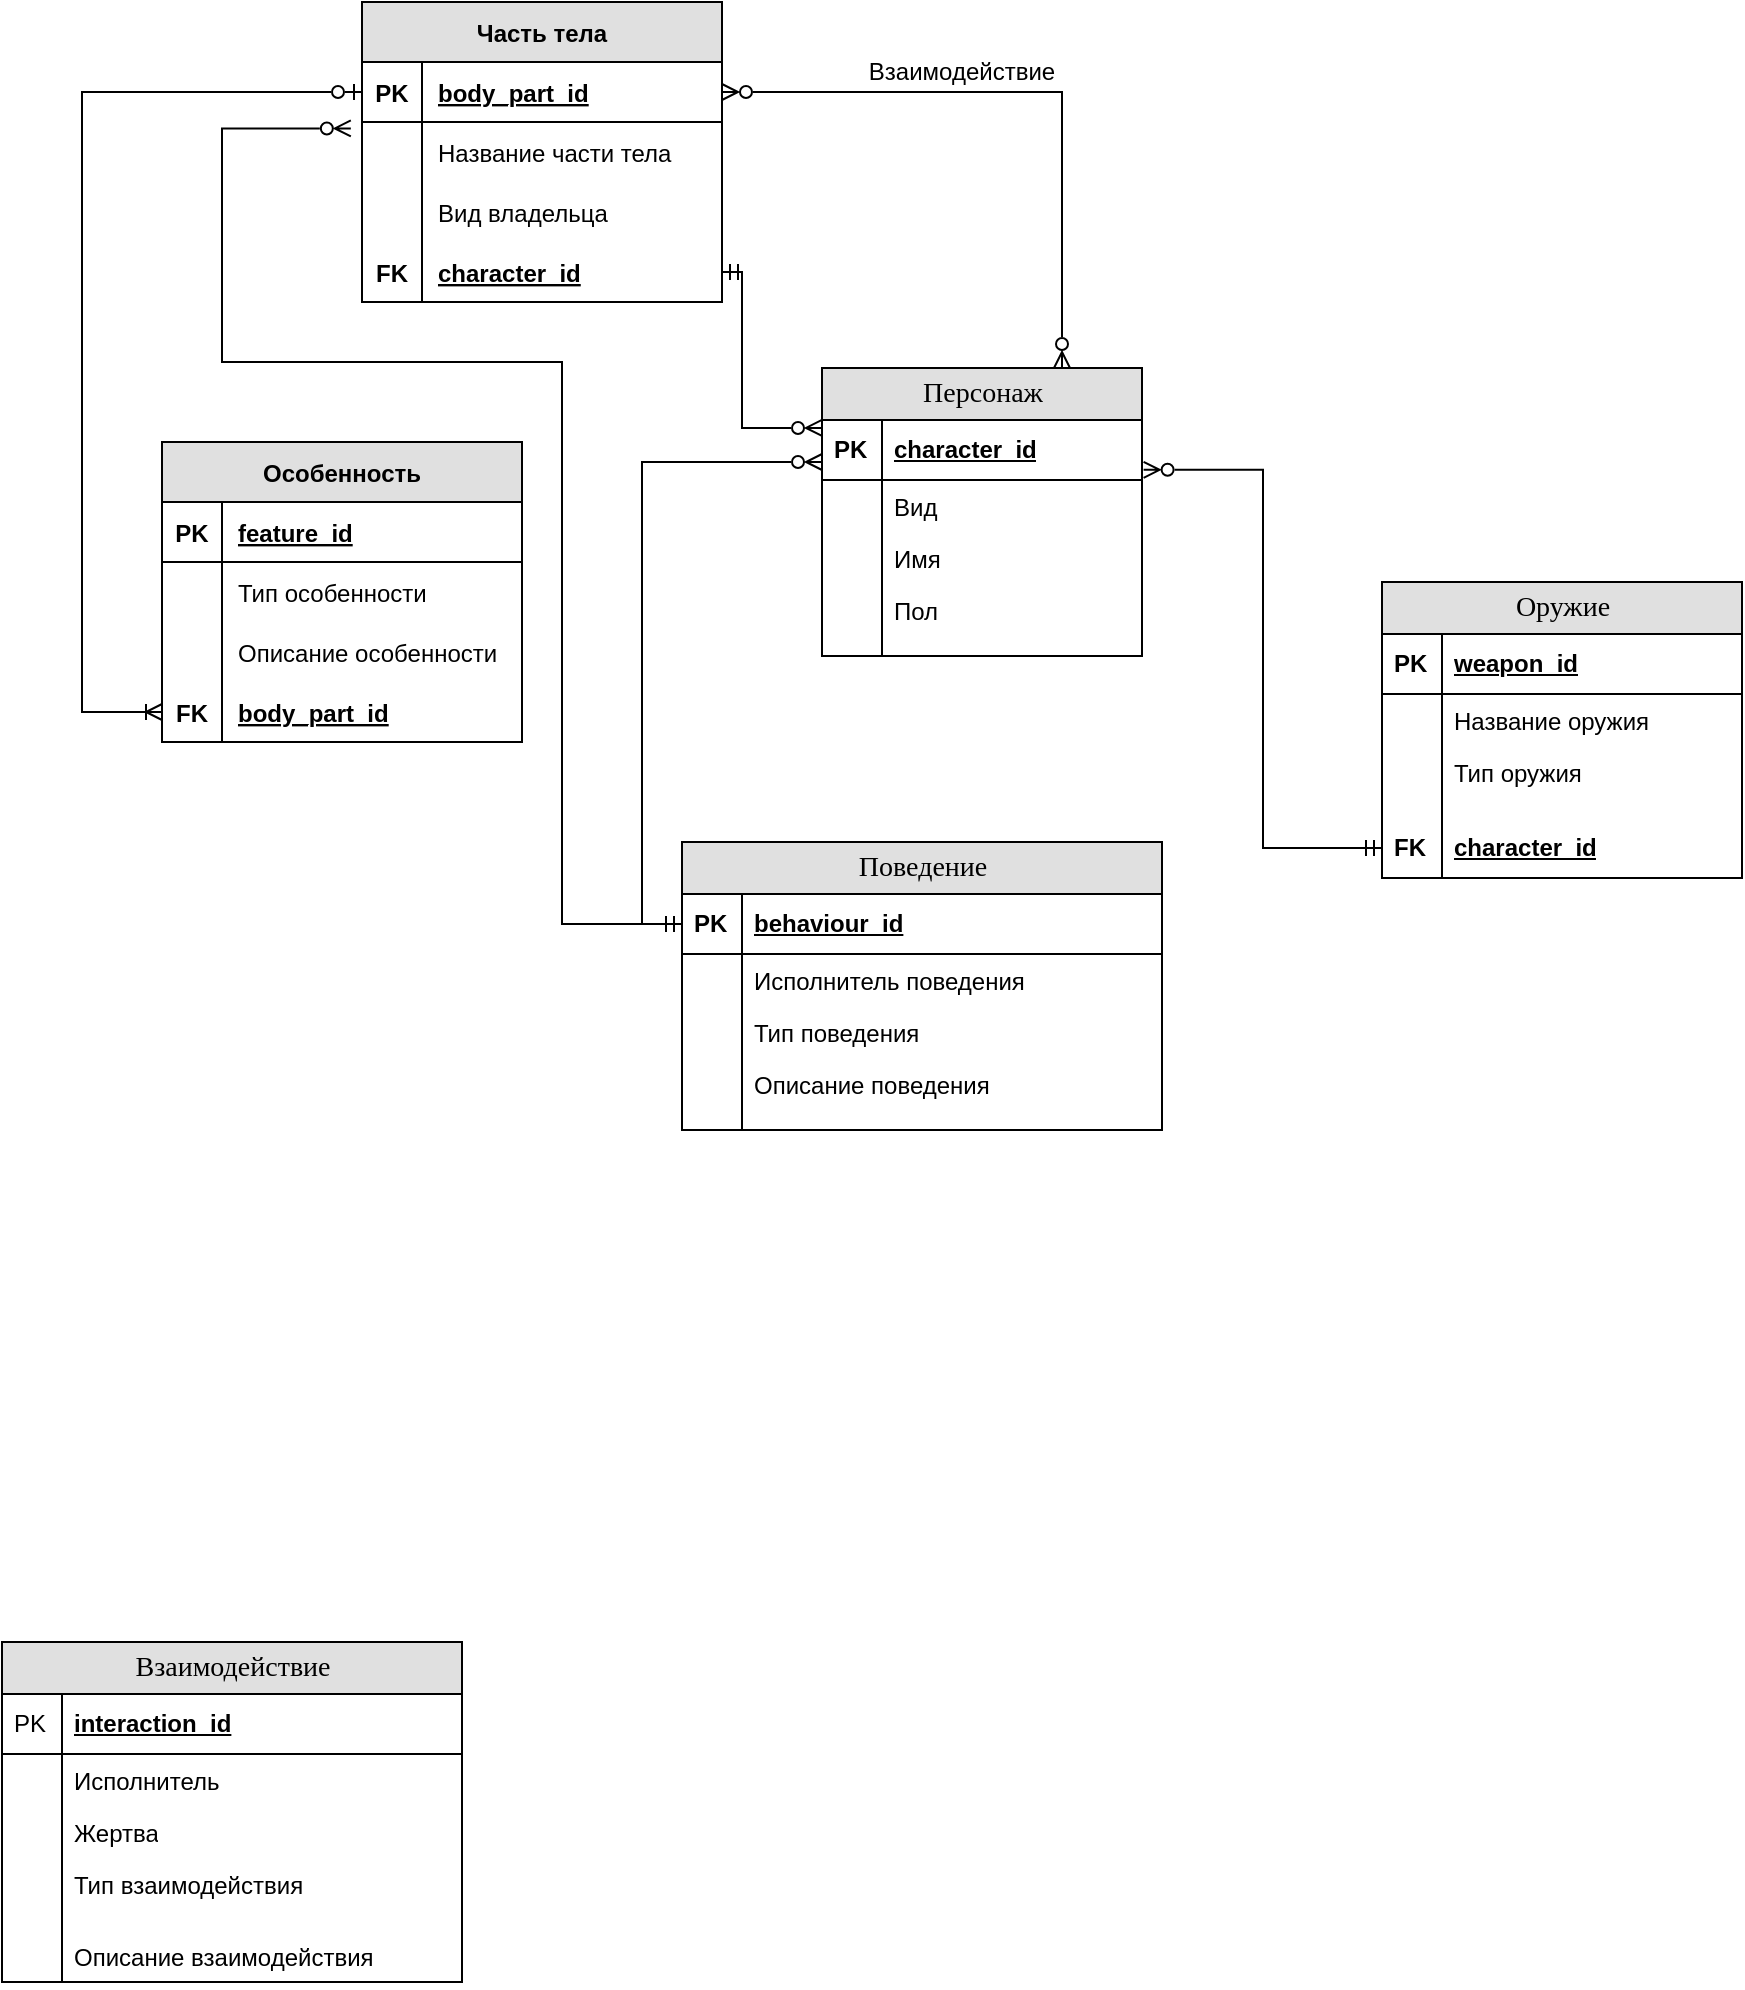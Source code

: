 <mxfile version="20.8.23" type="device"><diagram name="Page-1" id="e56a1550-8fbb-45ad-956c-1786394a9013"><mxGraphModel dx="1131" dy="617" grid="1" gridSize="10" guides="1" tooltips="1" connect="1" arrows="1" fold="1" page="1" pageScale="1" pageWidth="1100" pageHeight="850" background="none" math="0" shadow="0"><root><mxCell id="0"/><mxCell id="1" parent="0"/><mxCell id="2e49270ec7c68f3f-8" value="Персонаж" style="swimlane;html=1;fontStyle=0;childLayout=stackLayout;horizontal=1;startSize=26;fillColor=#e0e0e0;horizontalStack=0;resizeParent=1;resizeLast=0;collapsible=1;marginBottom=0;swimlaneFillColor=#ffffff;align=center;rounded=0;shadow=0;comic=0;labelBackgroundColor=none;strokeWidth=1;fontFamily=Verdana;fontSize=14;swimlaneLine=1;" parent="1" vertex="1"><mxGeometry x="420" y="293" width="160" height="144" as="geometry"/></mxCell><mxCell id="2e49270ec7c68f3f-9" value="character_id" style="shape=partialRectangle;top=0;left=0;right=0;bottom=1;html=1;align=left;verticalAlign=middle;fillColor=none;spacingLeft=34;spacingRight=4;whiteSpace=wrap;overflow=hidden;rotatable=0;points=[[0,0.5],[1,0.5]];portConstraint=eastwest;dropTarget=0;fontStyle=5;" parent="2e49270ec7c68f3f-8" vertex="1"><mxGeometry y="26" width="160" height="30" as="geometry"/></mxCell><mxCell id="2e49270ec7c68f3f-10" value="&lt;b&gt;PK&lt;/b&gt;" style="shape=partialRectangle;top=0;left=0;bottom=0;html=1;fillColor=none;align=left;verticalAlign=middle;spacingLeft=4;spacingRight=4;whiteSpace=wrap;overflow=hidden;rotatable=0;points=[];portConstraint=eastwest;part=1;" parent="2e49270ec7c68f3f-9" vertex="1" connectable="0"><mxGeometry width="30" height="30" as="geometry"/></mxCell><mxCell id="2e49270ec7c68f3f-11" value="Вид" style="shape=partialRectangle;top=0;left=0;right=0;bottom=0;html=1;align=left;verticalAlign=top;fillColor=none;spacingLeft=34;spacingRight=4;whiteSpace=wrap;overflow=hidden;rotatable=0;points=[[0,0.5],[1,0.5]];portConstraint=eastwest;dropTarget=0;" parent="2e49270ec7c68f3f-8" vertex="1"><mxGeometry y="56" width="160" height="26" as="geometry"/></mxCell><mxCell id="2e49270ec7c68f3f-12" value="" style="shape=partialRectangle;top=0;left=0;bottom=0;html=1;fillColor=none;align=left;verticalAlign=top;spacingLeft=4;spacingRight=4;whiteSpace=wrap;overflow=hidden;rotatable=0;points=[];portConstraint=eastwest;part=1;" parent="2e49270ec7c68f3f-11" vertex="1" connectable="0"><mxGeometry width="30" height="26" as="geometry"/></mxCell><mxCell id="2e49270ec7c68f3f-13" value="Имя" style="shape=partialRectangle;top=0;left=0;right=0;bottom=0;html=1;align=left;verticalAlign=top;fillColor=none;spacingLeft=34;spacingRight=4;whiteSpace=wrap;overflow=hidden;rotatable=0;points=[[0,0.5],[1,0.5]];portConstraint=eastwest;dropTarget=0;" parent="2e49270ec7c68f3f-8" vertex="1"><mxGeometry y="82" width="160" height="26" as="geometry"/></mxCell><mxCell id="2e49270ec7c68f3f-14" value="" style="shape=partialRectangle;top=0;left=0;bottom=0;html=1;fillColor=none;align=left;verticalAlign=top;spacingLeft=4;spacingRight=4;whiteSpace=wrap;overflow=hidden;rotatable=0;points=[];portConstraint=eastwest;part=1;" parent="2e49270ec7c68f3f-13" vertex="1" connectable="0"><mxGeometry width="30" height="26" as="geometry"/></mxCell><mxCell id="2e49270ec7c68f3f-15" value="Пол" style="shape=partialRectangle;top=0;left=0;right=0;bottom=0;html=1;align=left;verticalAlign=top;fillColor=none;spacingLeft=34;spacingRight=4;whiteSpace=wrap;overflow=hidden;rotatable=0;points=[[0,0.5],[1,0.5]];portConstraint=eastwest;dropTarget=0;" parent="2e49270ec7c68f3f-8" vertex="1"><mxGeometry y="108" width="160" height="26" as="geometry"/></mxCell><mxCell id="2e49270ec7c68f3f-16" value="" style="shape=partialRectangle;top=0;left=0;bottom=0;html=1;fillColor=none;align=left;verticalAlign=top;spacingLeft=4;spacingRight=4;whiteSpace=wrap;overflow=hidden;rotatable=0;points=[];portConstraint=eastwest;part=1;" parent="2e49270ec7c68f3f-15" vertex="1" connectable="0"><mxGeometry width="30" height="26" as="geometry"/></mxCell><mxCell id="2e49270ec7c68f3f-17" value="" style="shape=partialRectangle;top=0;left=0;right=0;bottom=0;html=1;align=left;verticalAlign=top;fillColor=none;spacingLeft=34;spacingRight=4;whiteSpace=wrap;overflow=hidden;rotatable=0;points=[[0,0.5],[1,0.5]];portConstraint=eastwest;dropTarget=0;" parent="2e49270ec7c68f3f-8" vertex="1"><mxGeometry y="134" width="160" height="10" as="geometry"/></mxCell><mxCell id="2e49270ec7c68f3f-18" value="" style="shape=partialRectangle;top=0;left=0;bottom=0;html=1;fillColor=none;align=left;verticalAlign=top;spacingLeft=4;spacingRight=4;whiteSpace=wrap;overflow=hidden;rotatable=0;points=[];portConstraint=eastwest;part=1;" parent="2e49270ec7c68f3f-17" vertex="1" connectable="0"><mxGeometry width="30" height="10" as="geometry"/></mxCell><mxCell id="fc61749HT4VsShtPEvPj-30" value="Поведение" style="swimlane;html=1;fontStyle=0;childLayout=stackLayout;horizontal=1;startSize=26;fillColor=#E0E0E0;horizontalStack=0;resizeParent=1;resizeLast=0;collapsible=1;marginBottom=0;swimlaneFillColor=#ffffff;align=center;rounded=0;shadow=0;comic=0;labelBackgroundColor=none;strokeWidth=1;fontFamily=Verdana;fontSize=14;swimlaneLine=1;" parent="1" vertex="1"><mxGeometry x="350" y="530" width="240" height="144" as="geometry"/></mxCell><mxCell id="fc61749HT4VsShtPEvPj-31" value="behaviour_id" style="shape=partialRectangle;top=0;left=0;right=0;bottom=1;html=1;align=left;verticalAlign=middle;fillColor=none;spacingLeft=34;spacingRight=4;whiteSpace=wrap;overflow=hidden;rotatable=0;points=[[0,0.5],[1,0.5]];portConstraint=eastwest;dropTarget=0;fontStyle=5;" parent="fc61749HT4VsShtPEvPj-30" vertex="1"><mxGeometry y="26" width="240" height="30" as="geometry"/></mxCell><mxCell id="fc61749HT4VsShtPEvPj-32" value="PK" style="shape=partialRectangle;top=0;left=0;bottom=0;html=1;fillColor=none;align=left;verticalAlign=middle;spacingLeft=4;spacingRight=4;whiteSpace=wrap;overflow=hidden;rotatable=0;points=[];portConstraint=eastwest;part=1;fontStyle=1" parent="fc61749HT4VsShtPEvPj-31" vertex="1" connectable="0"><mxGeometry width="30" height="30" as="geometry"/></mxCell><mxCell id="fc61749HT4VsShtPEvPj-33" value="Исполнитель поведения" style="shape=partialRectangle;top=0;left=0;right=0;bottom=0;html=1;align=left;verticalAlign=top;fillColor=none;spacingLeft=34;spacingRight=4;whiteSpace=wrap;overflow=hidden;rotatable=0;points=[[0,0.5],[1,0.5]];portConstraint=eastwest;dropTarget=0;" parent="fc61749HT4VsShtPEvPj-30" vertex="1"><mxGeometry y="56" width="240" height="26" as="geometry"/></mxCell><mxCell id="fc61749HT4VsShtPEvPj-34" value="" style="shape=partialRectangle;top=0;left=0;bottom=0;html=1;fillColor=none;align=left;verticalAlign=top;spacingLeft=4;spacingRight=4;whiteSpace=wrap;overflow=hidden;rotatable=0;points=[];portConstraint=eastwest;part=1;" parent="fc61749HT4VsShtPEvPj-33" vertex="1" connectable="0"><mxGeometry width="30" height="26" as="geometry"/></mxCell><mxCell id="fc61749HT4VsShtPEvPj-35" value="Тип поведения" style="shape=partialRectangle;top=0;left=0;right=0;bottom=0;html=1;align=left;verticalAlign=top;fillColor=none;spacingLeft=34;spacingRight=4;whiteSpace=wrap;overflow=hidden;rotatable=0;points=[[0,0.5],[1,0.5]];portConstraint=eastwest;dropTarget=0;" parent="fc61749HT4VsShtPEvPj-30" vertex="1"><mxGeometry y="82" width="240" height="26" as="geometry"/></mxCell><mxCell id="fc61749HT4VsShtPEvPj-36" value="" style="shape=partialRectangle;top=0;left=0;bottom=0;html=1;fillColor=none;align=left;verticalAlign=top;spacingLeft=4;spacingRight=4;whiteSpace=wrap;overflow=hidden;rotatable=0;points=[];portConstraint=eastwest;part=1;" parent="fc61749HT4VsShtPEvPj-35" vertex="1" connectable="0"><mxGeometry width="30" height="26" as="geometry"/></mxCell><mxCell id="fc61749HT4VsShtPEvPj-37" value="Описание поведения" style="shape=partialRectangle;top=0;left=0;right=0;bottom=0;html=1;align=left;verticalAlign=top;fillColor=none;spacingLeft=34;spacingRight=4;whiteSpace=wrap;overflow=hidden;rotatable=0;points=[[0,0.5],[1,0.5]];portConstraint=eastwest;dropTarget=0;" parent="fc61749HT4VsShtPEvPj-30" vertex="1"><mxGeometry y="108" width="240" height="26" as="geometry"/></mxCell><mxCell id="fc61749HT4VsShtPEvPj-38" value="" style="shape=partialRectangle;top=0;left=0;bottom=0;html=1;fillColor=none;align=left;verticalAlign=top;spacingLeft=4;spacingRight=4;whiteSpace=wrap;overflow=hidden;rotatable=0;points=[];portConstraint=eastwest;part=1;" parent="fc61749HT4VsShtPEvPj-37" vertex="1" connectable="0"><mxGeometry width="30" height="26" as="geometry"/></mxCell><mxCell id="fc61749HT4VsShtPEvPj-39" value="" style="shape=partialRectangle;top=0;left=0;right=0;bottom=0;html=1;align=left;verticalAlign=top;fillColor=none;spacingLeft=34;spacingRight=4;whiteSpace=wrap;overflow=hidden;rotatable=0;points=[[0,0.5],[1,0.5]];portConstraint=eastwest;dropTarget=0;" parent="fc61749HT4VsShtPEvPj-30" vertex="1"><mxGeometry y="134" width="240" height="10" as="geometry"/></mxCell><mxCell id="fc61749HT4VsShtPEvPj-40" value="" style="shape=partialRectangle;top=0;left=0;bottom=0;html=1;fillColor=none;align=left;verticalAlign=top;spacingLeft=4;spacingRight=4;whiteSpace=wrap;overflow=hidden;rotatable=0;points=[];portConstraint=eastwest;part=1;" parent="fc61749HT4VsShtPEvPj-39" vertex="1" connectable="0"><mxGeometry width="30" height="10" as="geometry"/></mxCell><mxCell id="fc61749HT4VsShtPEvPj-63" value="" style="edgeStyle=orthogonalEdgeStyle;fontSize=12;html=1;endArrow=ERmandOne;endFill=0;rounded=0;startArrow=ERzeroToMany;startFill=0;entryX=0;entryY=0.5;entryDx=0;entryDy=0;exitX=0;exitY=0.7;exitDx=0;exitDy=0;exitPerimeter=0;" parent="1" source="2e49270ec7c68f3f-9" target="fc61749HT4VsShtPEvPj-31" edge="1"><mxGeometry width="100" height="100" relative="1" as="geometry"><mxPoint x="510" y="140" as="sourcePoint"/><mxPoint x="700" y="259" as="targetPoint"/><Array as="points"><mxPoint x="330" y="340"/><mxPoint x="330" y="571"/></Array></mxGeometry></mxCell><mxCell id="fc61749HT4VsShtPEvPj-66" value="" style="fontSize=12;html=1;endArrow=ERmandOne;startArrow=ERzeroToMany;rounded=0;startFill=0;endFill=0;entryX=0;entryY=0.5;entryDx=0;entryDy=0;exitX=1.005;exitY=0.83;exitDx=0;exitDy=0;edgeStyle=elbowEdgeStyle;exitPerimeter=0;" parent="1" source="2e49270ec7c68f3f-9" target="fc61749HT4VsShtPEvPj-109" edge="1"><mxGeometry width="100" height="100" relative="1" as="geometry"><mxPoint x="310" y="280" as="sourcePoint"/><mxPoint x="170" y="420" as="targetPoint"/></mxGeometry></mxCell><mxCell id="fc61749HT4VsShtPEvPj-67" value="Взаимодействие" style="swimlane;html=1;fontStyle=0;childLayout=stackLayout;horizontal=1;startSize=26;fillColor=#e0e0e0;horizontalStack=0;resizeParent=1;resizeLast=0;collapsible=1;marginBottom=0;swimlaneFillColor=#ffffff;align=center;rounded=0;shadow=0;comic=0;labelBackgroundColor=none;strokeWidth=1;fontFamily=Verdana;fontSize=14" parent="1" vertex="1"><mxGeometry x="10" y="930" width="230" height="170" as="geometry"/></mxCell><mxCell id="fc61749HT4VsShtPEvPj-68" value="interaction_id" style="shape=partialRectangle;top=0;left=0;right=0;bottom=1;html=1;align=left;verticalAlign=middle;fillColor=none;spacingLeft=34;spacingRight=4;whiteSpace=wrap;overflow=hidden;rotatable=0;points=[[0,0.5],[1,0.5]];portConstraint=eastwest;dropTarget=0;fontStyle=5;" parent="fc61749HT4VsShtPEvPj-67" vertex="1"><mxGeometry y="26" width="230" height="30" as="geometry"/></mxCell><mxCell id="fc61749HT4VsShtPEvPj-69" value="PK" style="shape=partialRectangle;top=0;left=0;bottom=0;html=1;fillColor=none;align=left;verticalAlign=middle;spacingLeft=4;spacingRight=4;whiteSpace=wrap;overflow=hidden;rotatable=0;points=[];portConstraint=eastwest;part=1;" parent="fc61749HT4VsShtPEvPj-68" vertex="1" connectable="0"><mxGeometry width="30" height="30" as="geometry"/></mxCell><mxCell id="fc61749HT4VsShtPEvPj-70" value="Исполнитель" style="shape=partialRectangle;top=0;left=0;right=0;bottom=0;html=1;align=left;verticalAlign=top;fillColor=none;spacingLeft=34;spacingRight=4;whiteSpace=wrap;overflow=hidden;rotatable=0;points=[[0,0.5],[1,0.5]];portConstraint=eastwest;dropTarget=0;" parent="fc61749HT4VsShtPEvPj-67" vertex="1"><mxGeometry y="56" width="230" height="26" as="geometry"/></mxCell><mxCell id="fc61749HT4VsShtPEvPj-71" value="" style="shape=partialRectangle;top=0;left=0;bottom=0;html=1;fillColor=none;align=left;verticalAlign=top;spacingLeft=4;spacingRight=4;whiteSpace=wrap;overflow=hidden;rotatable=0;points=[];portConstraint=eastwest;part=1;" parent="fc61749HT4VsShtPEvPj-70" vertex="1" connectable="0"><mxGeometry width="30" height="26" as="geometry"/></mxCell><mxCell id="fc61749HT4VsShtPEvPj-72" value="Жертва" style="shape=partialRectangle;top=0;left=0;right=0;bottom=0;html=1;align=left;verticalAlign=top;fillColor=none;spacingLeft=34;spacingRight=4;whiteSpace=wrap;overflow=hidden;rotatable=0;points=[[0,0.5],[1,0.5]];portConstraint=eastwest;dropTarget=0;" parent="fc61749HT4VsShtPEvPj-67" vertex="1"><mxGeometry y="82" width="230" height="26" as="geometry"/></mxCell><mxCell id="fc61749HT4VsShtPEvPj-73" value="" style="shape=partialRectangle;top=0;left=0;bottom=0;html=1;fillColor=none;align=left;verticalAlign=top;spacingLeft=4;spacingRight=4;whiteSpace=wrap;overflow=hidden;rotatable=0;points=[];portConstraint=eastwest;part=1;" parent="fc61749HT4VsShtPEvPj-72" vertex="1" connectable="0"><mxGeometry width="30" height="26" as="geometry"/></mxCell><mxCell id="fc61749HT4VsShtPEvPj-74" value="Тип взаимодействия" style="shape=partialRectangle;top=0;left=0;right=0;bottom=0;html=1;align=left;verticalAlign=top;fillColor=none;spacingLeft=34;spacingRight=4;whiteSpace=wrap;overflow=hidden;rotatable=0;points=[[0,0.5],[1,0.5]];portConstraint=eastwest;dropTarget=0;" parent="fc61749HT4VsShtPEvPj-67" vertex="1"><mxGeometry y="108" width="230" height="26" as="geometry"/></mxCell><mxCell id="fc61749HT4VsShtPEvPj-75" value="" style="shape=partialRectangle;top=0;left=0;bottom=0;html=1;fillColor=none;align=left;verticalAlign=top;spacingLeft=4;spacingRight=4;whiteSpace=wrap;overflow=hidden;rotatable=0;points=[];portConstraint=eastwest;part=1;" parent="fc61749HT4VsShtPEvPj-74" vertex="1" connectable="0"><mxGeometry width="30" height="26" as="geometry"/></mxCell><mxCell id="fc61749HT4VsShtPEvPj-76" value="" style="shape=partialRectangle;top=0;left=0;right=0;bottom=0;html=1;align=left;verticalAlign=top;fillColor=none;spacingLeft=34;spacingRight=4;whiteSpace=wrap;overflow=hidden;rotatable=0;points=[[0,0.5],[1,0.5]];portConstraint=eastwest;dropTarget=0;" parent="fc61749HT4VsShtPEvPj-67" vertex="1"><mxGeometry y="134" width="230" height="10" as="geometry"/></mxCell><mxCell id="fc61749HT4VsShtPEvPj-77" value="" style="shape=partialRectangle;top=0;left=0;bottom=0;html=1;fillColor=none;align=left;verticalAlign=top;spacingLeft=4;spacingRight=4;whiteSpace=wrap;overflow=hidden;rotatable=0;points=[];portConstraint=eastwest;part=1;" parent="fc61749HT4VsShtPEvPj-76" vertex="1" connectable="0"><mxGeometry width="30" height="10" as="geometry"/></mxCell><mxCell id="fc61749HT4VsShtPEvPj-78" value="Описание взаимодействия" style="shape=partialRectangle;top=0;left=0;right=0;bottom=0;html=1;align=left;verticalAlign=top;fillColor=none;spacingLeft=34;spacingRight=4;whiteSpace=wrap;overflow=hidden;rotatable=0;points=[[0,0.5],[1,0.5]];portConstraint=eastwest;dropTarget=0;" parent="fc61749HT4VsShtPEvPj-67" vertex="1"><mxGeometry y="144" width="230" height="26" as="geometry"/></mxCell><mxCell id="fc61749HT4VsShtPEvPj-79" value="" style="shape=partialRectangle;top=0;left=0;bottom=0;html=1;fillColor=none;align=left;verticalAlign=top;spacingLeft=4;spacingRight=4;whiteSpace=wrap;overflow=hidden;rotatable=0;points=[];portConstraint=eastwest;part=1;" parent="fc61749HT4VsShtPEvPj-78" vertex="1" connectable="0"><mxGeometry width="30" height="26" as="geometry"/></mxCell><mxCell id="fc61749HT4VsShtPEvPj-98" value="Оружие" style="swimlane;html=1;fontStyle=0;childLayout=stackLayout;horizontal=1;startSize=26;fillColor=#e0e0e0;horizontalStack=0;resizeParent=1;resizeLast=0;collapsible=1;marginBottom=0;swimlaneFillColor=#ffffff;align=center;rounded=0;shadow=0;comic=0;labelBackgroundColor=none;strokeWidth=1;fontFamily=Verdana;fontSize=14;swimlaneLine=1;" parent="1" vertex="1"><mxGeometry x="700" y="400" width="180" height="148" as="geometry"/></mxCell><mxCell id="fc61749HT4VsShtPEvPj-99" value="weapon_id" style="shape=partialRectangle;top=0;left=0;right=0;bottom=1;html=1;align=left;verticalAlign=middle;fillColor=none;spacingLeft=34;spacingRight=4;whiteSpace=wrap;overflow=hidden;rotatable=0;points=[[0,0.5],[1,0.5]];portConstraint=eastwest;dropTarget=0;fontStyle=5;" parent="fc61749HT4VsShtPEvPj-98" vertex="1"><mxGeometry y="26" width="180" height="30" as="geometry"/></mxCell><mxCell id="fc61749HT4VsShtPEvPj-100" value="PK" style="shape=partialRectangle;top=0;left=0;bottom=0;html=1;fillColor=none;align=left;verticalAlign=middle;spacingLeft=4;spacingRight=4;whiteSpace=wrap;overflow=hidden;rotatable=0;points=[];portConstraint=eastwest;part=1;fontStyle=1" parent="fc61749HT4VsShtPEvPj-99" vertex="1" connectable="0"><mxGeometry width="30" height="30" as="geometry"/></mxCell><mxCell id="fc61749HT4VsShtPEvPj-101" value="Название оружия" style="shape=partialRectangle;top=0;left=0;right=0;bottom=0;html=1;align=left;verticalAlign=top;fillColor=none;spacingLeft=34;spacingRight=4;whiteSpace=wrap;overflow=hidden;rotatable=0;points=[[0,0.5],[1,0.5]];portConstraint=eastwest;dropTarget=0;" parent="fc61749HT4VsShtPEvPj-98" vertex="1"><mxGeometry y="56" width="180" height="26" as="geometry"/></mxCell><mxCell id="fc61749HT4VsShtPEvPj-102" value="" style="shape=partialRectangle;top=0;left=0;bottom=0;html=1;fillColor=none;align=left;verticalAlign=top;spacingLeft=4;spacingRight=4;whiteSpace=wrap;overflow=hidden;rotatable=0;points=[];portConstraint=eastwest;part=1;" parent="fc61749HT4VsShtPEvPj-101" vertex="1" connectable="0"><mxGeometry width="30" height="26" as="geometry"/></mxCell><mxCell id="fc61749HT4VsShtPEvPj-103" value="Тип оружия" style="shape=partialRectangle;top=0;left=0;right=0;bottom=0;html=1;align=left;verticalAlign=top;fillColor=none;spacingLeft=34;spacingRight=4;whiteSpace=wrap;overflow=hidden;rotatable=0;points=[[0,0.5],[1,0.5]];portConstraint=eastwest;dropTarget=0;" parent="fc61749HT4VsShtPEvPj-98" vertex="1"><mxGeometry y="82" width="180" height="26" as="geometry"/></mxCell><mxCell id="fc61749HT4VsShtPEvPj-104" value="" style="shape=partialRectangle;top=0;left=0;bottom=0;html=1;fillColor=none;align=left;verticalAlign=top;spacingLeft=4;spacingRight=4;whiteSpace=wrap;overflow=hidden;rotatable=0;points=[];portConstraint=eastwest;part=1;" parent="fc61749HT4VsShtPEvPj-103" vertex="1" connectable="0"><mxGeometry width="30" height="26" as="geometry"/></mxCell><mxCell id="fc61749HT4VsShtPEvPj-107" value="" style="shape=partialRectangle;top=0;left=0;right=0;bottom=0;html=1;align=left;verticalAlign=top;fillColor=none;spacingLeft=34;spacingRight=4;whiteSpace=wrap;overflow=hidden;rotatable=0;points=[[0,0.5],[1,0.5]];portConstraint=eastwest;dropTarget=0;" parent="fc61749HT4VsShtPEvPj-98" vertex="1"><mxGeometry y="108" width="180" height="10" as="geometry"/></mxCell><mxCell id="fc61749HT4VsShtPEvPj-108" value="" style="shape=partialRectangle;top=0;left=0;bottom=0;html=1;fillColor=none;align=left;verticalAlign=top;spacingLeft=4;spacingRight=4;whiteSpace=wrap;overflow=hidden;rotatable=0;points=[];portConstraint=eastwest;part=1;" parent="fc61749HT4VsShtPEvPj-107" vertex="1" connectable="0"><mxGeometry width="30" height="10" as="geometry"/></mxCell><mxCell id="fc61749HT4VsShtPEvPj-109" value="character_id" style="shape=partialRectangle;top=0;left=0;right=0;bottom=1;html=1;align=left;verticalAlign=middle;fillColor=none;spacingLeft=34;spacingRight=4;whiteSpace=wrap;overflow=hidden;rotatable=0;points=[[0,0.5],[1,0.5]];portConstraint=eastwest;dropTarget=0;fontStyle=5;" parent="fc61749HT4VsShtPEvPj-98" vertex="1"><mxGeometry y="118" width="180" height="30" as="geometry"/></mxCell><mxCell id="fc61749HT4VsShtPEvPj-110" value="FK" style="shape=partialRectangle;top=0;left=0;bottom=0;html=1;fillColor=none;align=left;verticalAlign=middle;spacingLeft=4;spacingRight=4;whiteSpace=wrap;overflow=hidden;rotatable=0;points=[];portConstraint=eastwest;part=1;fontStyle=1" parent="fc61749HT4VsShtPEvPj-109" vertex="1" connectable="0"><mxGeometry width="30" height="30" as="geometry"/></mxCell><mxCell id="fc61749HT4VsShtPEvPj-112" value="Часть тела" style="shape=table;startSize=30;container=1;collapsible=1;childLayout=tableLayout;fixedRows=1;rowLines=0;fontStyle=1;align=center;resizeLast=1;fillColor=#E0E0E0;" parent="1" vertex="1"><mxGeometry x="190" y="110" width="180" height="150" as="geometry"/></mxCell><mxCell id="fc61749HT4VsShtPEvPj-113" value="" style="shape=tableRow;horizontal=0;startSize=0;swimlaneHead=0;swimlaneBody=0;fillColor=none;collapsible=0;dropTarget=0;points=[[0,0.5],[1,0.5]];portConstraint=eastwest;top=0;left=0;right=0;bottom=1;" parent="fc61749HT4VsShtPEvPj-112" vertex="1"><mxGeometry y="30" width="180" height="30" as="geometry"/></mxCell><mxCell id="fc61749HT4VsShtPEvPj-114" value="PK" style="shape=partialRectangle;connectable=0;fillColor=none;top=0;left=0;bottom=0;right=0;fontStyle=1;overflow=hidden;" parent="fc61749HT4VsShtPEvPj-113" vertex="1"><mxGeometry width="30" height="30" as="geometry"><mxRectangle width="30" height="30" as="alternateBounds"/></mxGeometry></mxCell><mxCell id="fc61749HT4VsShtPEvPj-115" value="body_part_id" style="shape=partialRectangle;connectable=0;fillColor=none;top=0;left=0;bottom=0;right=0;align=left;spacingLeft=6;fontStyle=5;overflow=hidden;" parent="fc61749HT4VsShtPEvPj-113" vertex="1"><mxGeometry x="30" width="150" height="30" as="geometry"><mxRectangle width="150" height="30" as="alternateBounds"/></mxGeometry></mxCell><mxCell id="fc61749HT4VsShtPEvPj-116" value="" style="shape=tableRow;horizontal=0;startSize=0;swimlaneHead=0;swimlaneBody=0;fillColor=none;collapsible=0;dropTarget=0;points=[[0,0.5],[1,0.5]];portConstraint=eastwest;top=0;left=0;right=0;bottom=0;" parent="fc61749HT4VsShtPEvPj-112" vertex="1"><mxGeometry y="60" width="180" height="30" as="geometry"/></mxCell><mxCell id="fc61749HT4VsShtPEvPj-117" value="" style="shape=partialRectangle;connectable=0;fillColor=none;top=0;left=0;bottom=0;right=0;editable=1;overflow=hidden;" parent="fc61749HT4VsShtPEvPj-116" vertex="1"><mxGeometry width="30" height="30" as="geometry"><mxRectangle width="30" height="30" as="alternateBounds"/></mxGeometry></mxCell><mxCell id="fc61749HT4VsShtPEvPj-118" value="Название части тела" style="shape=partialRectangle;connectable=0;fillColor=none;top=0;left=0;bottom=0;right=0;align=left;spacingLeft=6;overflow=hidden;" parent="fc61749HT4VsShtPEvPj-116" vertex="1"><mxGeometry x="30" width="150" height="30" as="geometry"><mxRectangle width="150" height="30" as="alternateBounds"/></mxGeometry></mxCell><mxCell id="fc61749HT4VsShtPEvPj-119" value="" style="shape=tableRow;horizontal=0;startSize=0;swimlaneHead=0;swimlaneBody=0;fillColor=none;collapsible=0;dropTarget=0;points=[[0,0.5],[1,0.5]];portConstraint=eastwest;top=0;left=0;right=0;bottom=0;" parent="fc61749HT4VsShtPEvPj-112" vertex="1"><mxGeometry y="90" width="180" height="30" as="geometry"/></mxCell><mxCell id="fc61749HT4VsShtPEvPj-120" value="" style="shape=partialRectangle;connectable=0;fillColor=none;top=0;left=0;bottom=0;right=0;editable=1;overflow=hidden;" parent="fc61749HT4VsShtPEvPj-119" vertex="1"><mxGeometry width="30" height="30" as="geometry"><mxRectangle width="30" height="30" as="alternateBounds"/></mxGeometry></mxCell><mxCell id="fc61749HT4VsShtPEvPj-121" value="Вид владельца" style="shape=partialRectangle;connectable=0;fillColor=none;top=0;left=0;bottom=0;right=0;align=left;spacingLeft=6;overflow=hidden;" parent="fc61749HT4VsShtPEvPj-119" vertex="1"><mxGeometry x="30" width="150" height="30" as="geometry"><mxRectangle width="150" height="30" as="alternateBounds"/></mxGeometry></mxCell><mxCell id="fc61749HT4VsShtPEvPj-122" value="" style="shape=tableRow;horizontal=0;startSize=0;swimlaneHead=0;swimlaneBody=0;fillColor=none;collapsible=0;dropTarget=0;points=[[0,0.5],[1,0.5]];portConstraint=eastwest;top=0;left=0;right=0;bottom=0;" parent="fc61749HT4VsShtPEvPj-112" vertex="1"><mxGeometry y="120" width="180" height="30" as="geometry"/></mxCell><mxCell id="fc61749HT4VsShtPEvPj-123" value="FK" style="shape=partialRectangle;connectable=0;fillColor=none;top=0;left=0;bottom=0;right=0;editable=1;overflow=hidden;fontStyle=1" parent="fc61749HT4VsShtPEvPj-122" vertex="1"><mxGeometry width="30" height="30" as="geometry"><mxRectangle width="30" height="30" as="alternateBounds"/></mxGeometry></mxCell><mxCell id="fc61749HT4VsShtPEvPj-124" value="character_id" style="shape=partialRectangle;connectable=0;fillColor=none;top=0;left=0;bottom=0;right=0;align=left;spacingLeft=6;overflow=hidden;fontStyle=5" parent="fc61749HT4VsShtPEvPj-122" vertex="1"><mxGeometry x="30" width="150" height="30" as="geometry"><mxRectangle width="150" height="30" as="alternateBounds"/></mxGeometry></mxCell><mxCell id="fc61749HT4VsShtPEvPj-126" value="" style="edgeStyle=elbowEdgeStyle;fontSize=12;html=1;endArrow=ERzeroToMany;endFill=0;rounded=0;entryX=0;entryY=0.133;entryDx=0;entryDy=0;entryPerimeter=0;exitX=1;exitY=0.5;exitDx=0;exitDy=0;startArrow=ERmandOne;startFill=0;" parent="1" source="fc61749HT4VsShtPEvPj-122" target="2e49270ec7c68f3f-9" edge="1"><mxGeometry width="100" height="100" relative="1" as="geometry"><mxPoint x="290" y="290" as="sourcePoint"/><mxPoint x="390" y="190" as="targetPoint"/><Array as="points"><mxPoint x="380" y="270"/></Array></mxGeometry></mxCell><mxCell id="fc61749HT4VsShtPEvPj-127" value="Особенность" style="shape=table;startSize=30;container=1;collapsible=1;childLayout=tableLayout;fixedRows=1;rowLines=0;fontStyle=1;align=center;resizeLast=1;fillColor=#E0E0E0;" parent="1" vertex="1"><mxGeometry x="90" y="330" width="180" height="150" as="geometry"/></mxCell><mxCell id="fc61749HT4VsShtPEvPj-128" value="" style="shape=tableRow;horizontal=0;startSize=0;swimlaneHead=0;swimlaneBody=0;fillColor=none;collapsible=0;dropTarget=0;points=[[0,0.5],[1,0.5]];portConstraint=eastwest;top=0;left=0;right=0;bottom=1;" parent="fc61749HT4VsShtPEvPj-127" vertex="1"><mxGeometry y="30" width="180" height="30" as="geometry"/></mxCell><mxCell id="fc61749HT4VsShtPEvPj-129" value="PK" style="shape=partialRectangle;connectable=0;fillColor=none;top=0;left=0;bottom=0;right=0;fontStyle=1;overflow=hidden;" parent="fc61749HT4VsShtPEvPj-128" vertex="1"><mxGeometry width="30" height="30" as="geometry"><mxRectangle width="30" height="30" as="alternateBounds"/></mxGeometry></mxCell><mxCell id="fc61749HT4VsShtPEvPj-130" value="feature_id" style="shape=partialRectangle;connectable=0;fillColor=none;top=0;left=0;bottom=0;right=0;align=left;spacingLeft=6;fontStyle=5;overflow=hidden;" parent="fc61749HT4VsShtPEvPj-128" vertex="1"><mxGeometry x="30" width="150" height="30" as="geometry"><mxRectangle width="150" height="30" as="alternateBounds"/></mxGeometry></mxCell><mxCell id="fc61749HT4VsShtPEvPj-131" value="" style="shape=tableRow;horizontal=0;startSize=0;swimlaneHead=0;swimlaneBody=0;fillColor=none;collapsible=0;dropTarget=0;points=[[0,0.5],[1,0.5]];portConstraint=eastwest;top=0;left=0;right=0;bottom=0;" parent="fc61749HT4VsShtPEvPj-127" vertex="1"><mxGeometry y="60" width="180" height="30" as="geometry"/></mxCell><mxCell id="fc61749HT4VsShtPEvPj-132" value="" style="shape=partialRectangle;connectable=0;fillColor=none;top=0;left=0;bottom=0;right=0;editable=1;overflow=hidden;" parent="fc61749HT4VsShtPEvPj-131" vertex="1"><mxGeometry width="30" height="30" as="geometry"><mxRectangle width="30" height="30" as="alternateBounds"/></mxGeometry></mxCell><mxCell id="fc61749HT4VsShtPEvPj-133" value="Тип особенности" style="shape=partialRectangle;connectable=0;fillColor=none;top=0;left=0;bottom=0;right=0;align=left;spacingLeft=6;overflow=hidden;" parent="fc61749HT4VsShtPEvPj-131" vertex="1"><mxGeometry x="30" width="150" height="30" as="geometry"><mxRectangle width="150" height="30" as="alternateBounds"/></mxGeometry></mxCell><mxCell id="fc61749HT4VsShtPEvPj-134" value="" style="shape=tableRow;horizontal=0;startSize=0;swimlaneHead=0;swimlaneBody=0;fillColor=none;collapsible=0;dropTarget=0;points=[[0,0.5],[1,0.5]];portConstraint=eastwest;top=0;left=0;right=0;bottom=0;" parent="fc61749HT4VsShtPEvPj-127" vertex="1"><mxGeometry y="90" width="180" height="30" as="geometry"/></mxCell><mxCell id="fc61749HT4VsShtPEvPj-135" value="" style="shape=partialRectangle;connectable=0;fillColor=none;top=0;left=0;bottom=0;right=0;editable=1;overflow=hidden;" parent="fc61749HT4VsShtPEvPj-134" vertex="1"><mxGeometry width="30" height="30" as="geometry"><mxRectangle width="30" height="30" as="alternateBounds"/></mxGeometry></mxCell><mxCell id="fc61749HT4VsShtPEvPj-136" value="Описание особенности" style="shape=partialRectangle;connectable=0;fillColor=none;top=0;left=0;bottom=0;right=0;align=left;spacingLeft=6;overflow=hidden;" parent="fc61749HT4VsShtPEvPj-134" vertex="1"><mxGeometry x="30" width="150" height="30" as="geometry"><mxRectangle width="150" height="30" as="alternateBounds"/></mxGeometry></mxCell><mxCell id="U-NyXLjHILe7NoJ59F4m-1" value="" style="shape=tableRow;horizontal=0;startSize=0;swimlaneHead=0;swimlaneBody=0;fillColor=none;collapsible=0;dropTarget=0;points=[[0,0.5],[1,0.5]];portConstraint=eastwest;top=0;left=0;right=0;bottom=0;" parent="fc61749HT4VsShtPEvPj-127" vertex="1"><mxGeometry y="120" width="180" height="30" as="geometry"/></mxCell><mxCell id="U-NyXLjHILe7NoJ59F4m-2" value="FK" style="shape=partialRectangle;connectable=0;fillColor=none;top=0;left=0;bottom=0;right=0;editable=1;overflow=hidden;fontStyle=1" parent="U-NyXLjHILe7NoJ59F4m-1" vertex="1"><mxGeometry width="30" height="30" as="geometry"><mxRectangle width="30" height="30" as="alternateBounds"/></mxGeometry></mxCell><mxCell id="U-NyXLjHILe7NoJ59F4m-3" value="body_part_id" style="shape=partialRectangle;connectable=0;fillColor=none;top=0;left=0;bottom=0;right=0;align=left;spacingLeft=6;overflow=hidden;fontStyle=5" parent="U-NyXLjHILe7NoJ59F4m-1" vertex="1"><mxGeometry x="30" width="150" height="30" as="geometry"><mxRectangle width="150" height="30" as="alternateBounds"/></mxGeometry></mxCell><mxCell id="fc61749HT4VsShtPEvPj-141" value="" style="fontSize=12;html=1;endArrow=ERzeroToOne;startArrow=ERoneToMany;rounded=0;startFill=0;endFill=0;exitX=0;exitY=0.5;exitDx=0;exitDy=0;entryX=0;entryY=0.5;entryDx=0;entryDy=0;edgeStyle=orthogonalEdgeStyle;" parent="1" source="U-NyXLjHILe7NoJ59F4m-1" target="fc61749HT4VsShtPEvPj-113" edge="1"><mxGeometry width="100" height="100" relative="1" as="geometry"><mxPoint x="380" y="420" as="sourcePoint"/><mxPoint x="480" y="320" as="targetPoint"/><Array as="points"><mxPoint x="50" y="465"/><mxPoint x="50" y="155"/></Array></mxGeometry></mxCell><mxCell id="T7JPyMRnIbIAS-ikEekX-14" value="" style="edgeStyle=orthogonalEdgeStyle;fontSize=12;html=1;endArrow=ERzeroToMany;endFill=0;rounded=0;exitX=1;exitY=0.5;exitDx=0;exitDy=0;entryX=0.75;entryY=0;entryDx=0;entryDy=0;startArrow=ERzeroToMany;startFill=0;" edge="1" parent="1" source="fc61749HT4VsShtPEvPj-113" target="2e49270ec7c68f3f-8"><mxGeometry width="100" height="100" relative="1" as="geometry"><mxPoint x="490" y="400" as="sourcePoint"/><mxPoint x="590" y="300" as="targetPoint"/></mxGeometry></mxCell><mxCell id="T7JPyMRnIbIAS-ikEekX-15" value="" style="edgeStyle=orthogonalEdgeStyle;fontSize=12;html=1;endArrow=ERzeroToMany;startArrow=ERmandOne;rounded=0;entryX=-0.031;entryY=0.108;entryDx=0;entryDy=0;entryPerimeter=0;exitX=0;exitY=0.5;exitDx=0;exitDy=0;endFill=0;" edge="1" parent="1" source="fc61749HT4VsShtPEvPj-31" target="fc61749HT4VsShtPEvPj-116"><mxGeometry width="100" height="100" relative="1" as="geometry"><mxPoint x="310" y="600" as="sourcePoint"/><mxPoint x="510" y="410" as="targetPoint"/><Array as="points"><mxPoint x="290" y="571"/><mxPoint x="290" y="290"/><mxPoint x="120" y="290"/><mxPoint x="120" y="173"/></Array></mxGeometry></mxCell><mxCell id="T7JPyMRnIbIAS-ikEekX-16" value="Взаимодействие" style="text;strokeColor=none;align=center;fillColor=none;html=1;verticalAlign=middle;whiteSpace=wrap;rounded=0;" vertex="1" parent="1"><mxGeometry x="460" y="130" width="60" height="30" as="geometry"/></mxCell></root></mxGraphModel></diagram></mxfile>